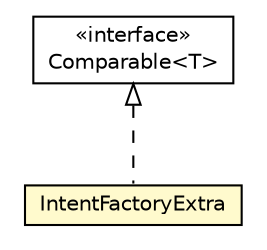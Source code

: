 #!/usr/local/bin/dot
#
# Class diagram 
# Generated by UMLGraph version 5.1 (http://www.umlgraph.org/)
#

digraph G {
	edge [fontname="Helvetica",fontsize=10,labelfontname="Helvetica",labelfontsize=10];
	node [fontname="Helvetica",fontsize=10,shape=plaintext];
	nodesep=0.25;
	ranksep=0.5;
	// org.androidtransfuse.analysis.astAnalyzer.IntentFactoryExtra
	c36469 [label=<<table title="org.androidtransfuse.analysis.astAnalyzer.IntentFactoryExtra" border="0" cellborder="1" cellspacing="0" cellpadding="2" port="p" bgcolor="lemonChiffon" href="./IntentFactoryExtra.html">
		<tr><td><table border="0" cellspacing="0" cellpadding="1">
<tr><td align="center" balign="center"> IntentFactoryExtra </td></tr>
		</table></td></tr>
		</table>>, fontname="Helvetica", fontcolor="black", fontsize=10.0];
	//org.androidtransfuse.analysis.astAnalyzer.IntentFactoryExtra implements java.lang.Comparable<T>
	c36659:p -> c36469:p [dir=back,arrowtail=empty,style=dashed];
	// java.lang.Comparable<T>
	c36659 [label=<<table title="java.lang.Comparable" border="0" cellborder="1" cellspacing="0" cellpadding="2" port="p" href="http://java.sun.com/j2se/1.4.2/docs/api/java/lang/Comparable.html">
		<tr><td><table border="0" cellspacing="0" cellpadding="1">
<tr><td align="center" balign="center"> &#171;interface&#187; </td></tr>
<tr><td align="center" balign="center"> Comparable&lt;T&gt; </td></tr>
		</table></td></tr>
		</table>>, fontname="Helvetica", fontcolor="black", fontsize=10.0];
}

